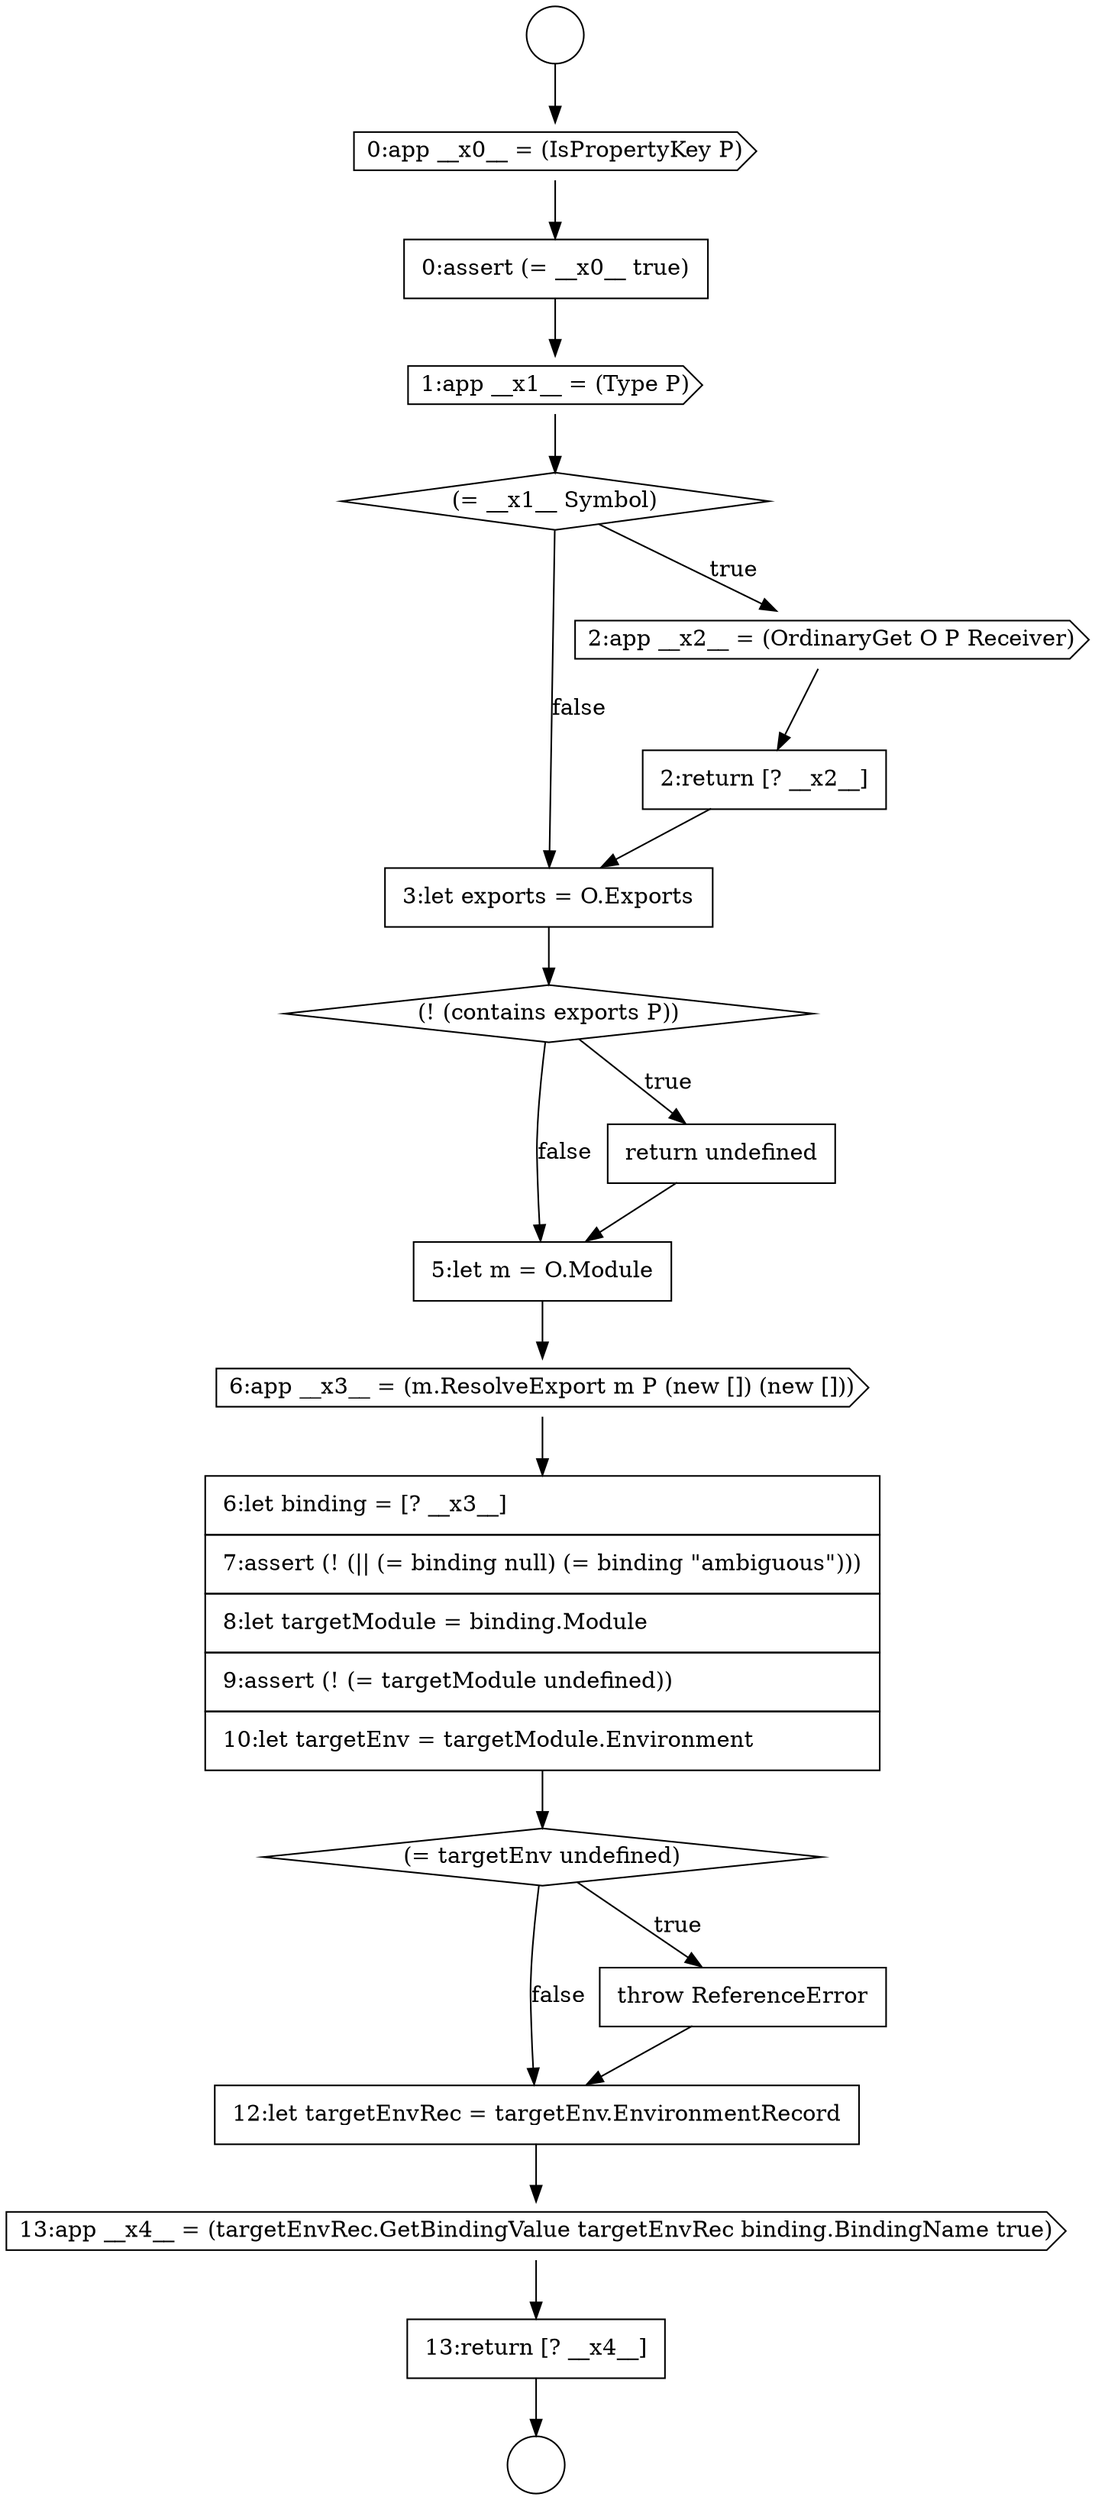 digraph {
  node2590 [shape=none, margin=0, label=<<font color="black">
    <table border="0" cellborder="1" cellspacing="0" cellpadding="10">
      <tr><td align="left">12:let targetEnvRec = targetEnv.EnvironmentRecord</td></tr>
    </table>
  </font>> color="black" fillcolor="white" style=filled]
  node2586 [shape=cds, label=<<font color="black">6:app __x3__ = (m.ResolveExport m P (new []) (new []))</font>> color="black" fillcolor="white" style=filled]
  node2574 [shape=circle label=" " color="black" fillcolor="white" style=filled]
  node2589 [shape=none, margin=0, label=<<font color="black">
    <table border="0" cellborder="1" cellspacing="0" cellpadding="10">
      <tr><td align="left">throw ReferenceError</td></tr>
    </table>
  </font>> color="black" fillcolor="white" style=filled]
  node2577 [shape=none, margin=0, label=<<font color="black">
    <table border="0" cellborder="1" cellspacing="0" cellpadding="10">
      <tr><td align="left">0:assert (= __x0__ true)</td></tr>
    </table>
  </font>> color="black" fillcolor="white" style=filled]
  node2581 [shape=none, margin=0, label=<<font color="black">
    <table border="0" cellborder="1" cellspacing="0" cellpadding="10">
      <tr><td align="left">2:return [? __x2__]</td></tr>
    </table>
  </font>> color="black" fillcolor="white" style=filled]
  node2585 [shape=none, margin=0, label=<<font color="black">
    <table border="0" cellborder="1" cellspacing="0" cellpadding="10">
      <tr><td align="left">5:let m = O.Module</td></tr>
    </table>
  </font>> color="black" fillcolor="white" style=filled]
  node2578 [shape=cds, label=<<font color="black">1:app __x1__ = (Type P)</font>> color="black" fillcolor="white" style=filled]
  node2592 [shape=none, margin=0, label=<<font color="black">
    <table border="0" cellborder="1" cellspacing="0" cellpadding="10">
      <tr><td align="left">13:return [? __x4__]</td></tr>
    </table>
  </font>> color="black" fillcolor="white" style=filled]
  node2582 [shape=none, margin=0, label=<<font color="black">
    <table border="0" cellborder="1" cellspacing="0" cellpadding="10">
      <tr><td align="left">3:let exports = O.Exports</td></tr>
    </table>
  </font>> color="black" fillcolor="white" style=filled]
  node2588 [shape=diamond, label=<<font color="black">(= targetEnv undefined)</font>> color="black" fillcolor="white" style=filled]
  node2591 [shape=cds, label=<<font color="black">13:app __x4__ = (targetEnvRec.GetBindingValue targetEnvRec binding.BindingName true)</font>> color="black" fillcolor="white" style=filled]
  node2576 [shape=cds, label=<<font color="black">0:app __x0__ = (IsPropertyKey P)</font>> color="black" fillcolor="white" style=filled]
  node2587 [shape=none, margin=0, label=<<font color="black">
    <table border="0" cellborder="1" cellspacing="0" cellpadding="10">
      <tr><td align="left">6:let binding = [? __x3__]</td></tr>
      <tr><td align="left">7:assert (! (|| (= binding null) (= binding &quot;ambiguous&quot;)))</td></tr>
      <tr><td align="left">8:let targetModule = binding.Module</td></tr>
      <tr><td align="left">9:assert (! (= targetModule undefined))</td></tr>
      <tr><td align="left">10:let targetEnv = targetModule.Environment</td></tr>
    </table>
  </font>> color="black" fillcolor="white" style=filled]
  node2583 [shape=diamond, label=<<font color="black">(! (contains exports P))</font>> color="black" fillcolor="white" style=filled]
  node2580 [shape=cds, label=<<font color="black">2:app __x2__ = (OrdinaryGet O P Receiver)</font>> color="black" fillcolor="white" style=filled]
  node2575 [shape=circle label=" " color="black" fillcolor="white" style=filled]
  node2579 [shape=diamond, label=<<font color="black">(= __x1__ Symbol)</font>> color="black" fillcolor="white" style=filled]
  node2584 [shape=none, margin=0, label=<<font color="black">
    <table border="0" cellborder="1" cellspacing="0" cellpadding="10">
      <tr><td align="left">return undefined</td></tr>
    </table>
  </font>> color="black" fillcolor="white" style=filled]
  node2574 -> node2576 [ color="black"]
  node2589 -> node2590 [ color="black"]
  node2579 -> node2580 [label=<<font color="black">true</font>> color="black"]
  node2579 -> node2582 [label=<<font color="black">false</font>> color="black"]
  node2591 -> node2592 [ color="black"]
  node2584 -> node2585 [ color="black"]
  node2590 -> node2591 [ color="black"]
  node2587 -> node2588 [ color="black"]
  node2582 -> node2583 [ color="black"]
  node2581 -> node2582 [ color="black"]
  node2578 -> node2579 [ color="black"]
  node2592 -> node2575 [ color="black"]
  node2580 -> node2581 [ color="black"]
  node2585 -> node2586 [ color="black"]
  node2583 -> node2584 [label=<<font color="black">true</font>> color="black"]
  node2583 -> node2585 [label=<<font color="black">false</font>> color="black"]
  node2577 -> node2578 [ color="black"]
  node2576 -> node2577 [ color="black"]
  node2588 -> node2589 [label=<<font color="black">true</font>> color="black"]
  node2588 -> node2590 [label=<<font color="black">false</font>> color="black"]
  node2586 -> node2587 [ color="black"]
}
